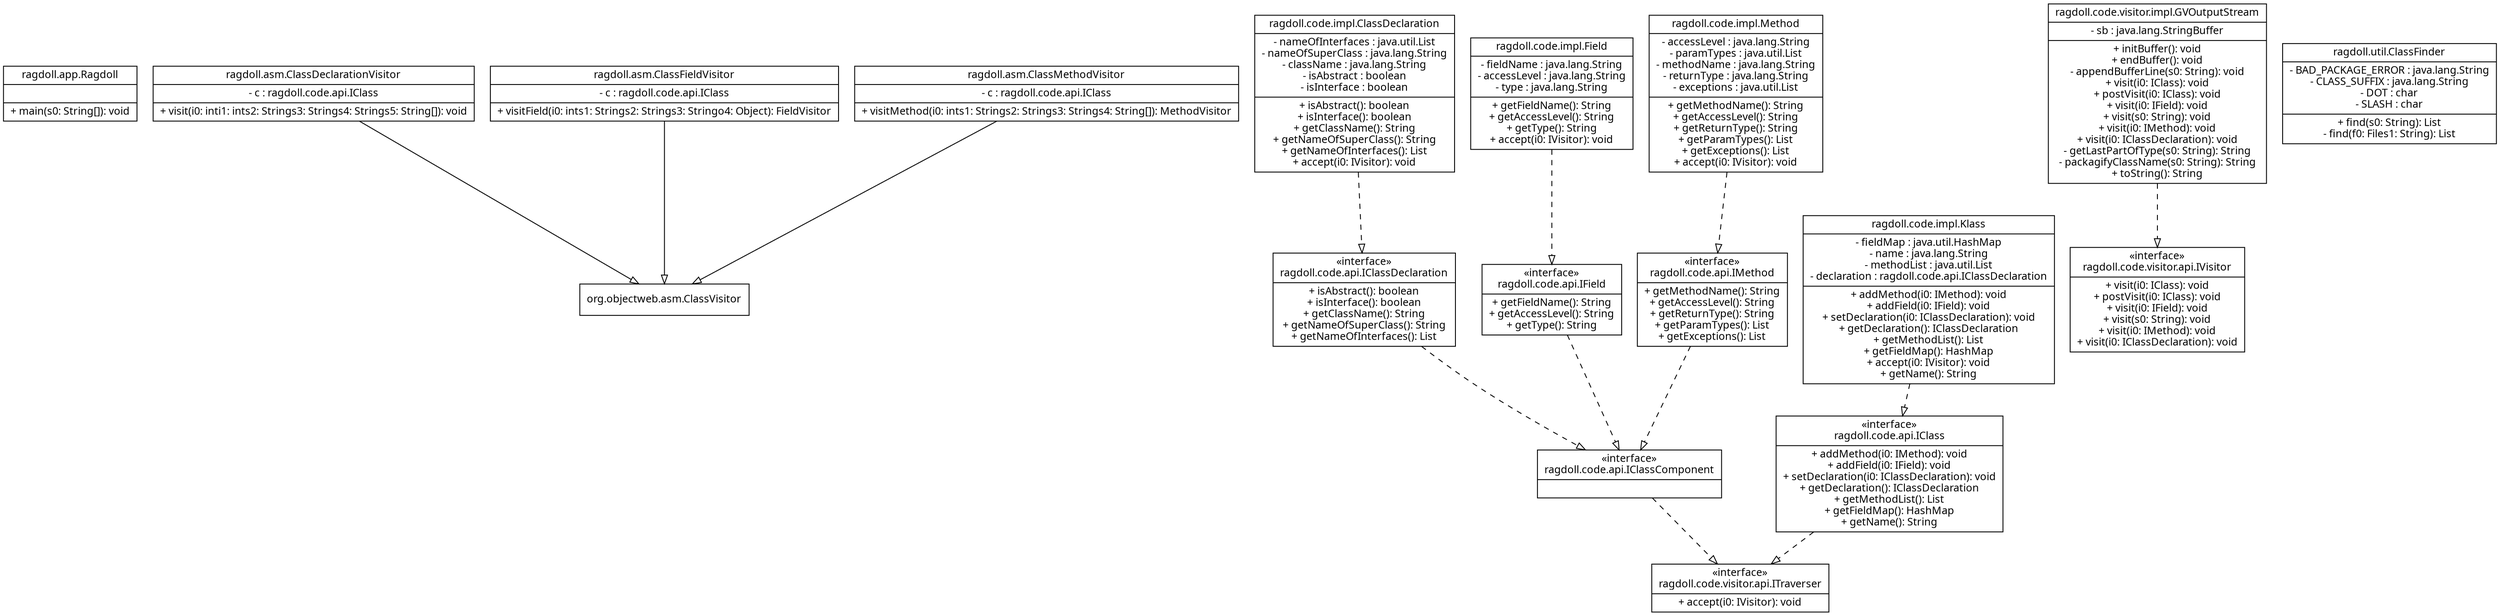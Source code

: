 digraph G {
fontname = "Times New Roman"
fontsize = 12
node [
fontname = "Times New Roman"
fontsize = 12
shape = "record"
]
"ragdoll.app.Ragdoll" [
label = <{ragdoll.app.Ragdoll||+ main(s0: String[]): void<br/>}>
]
edge [
style = "dashed"
arrowhead = "empty"
]
edge [
style = "solid"
arrowhead = "empty"
]
"ragdoll.asm.ClassDeclarationVisitor" [
label = <{ragdoll.asm.ClassDeclarationVisitor|- c : ragdoll.code.api.IClass<br/>|+ visit(i0: inti1: ints2: Strings3: Strings4: Strings5: String[]): void<br/>}>
]
edge [
style = "dashed"
arrowhead = "empty"
]
edge [
style = "solid"
arrowhead = "empty"
]
"ragdoll.asm.ClassDeclarationVisitor" -> "org.objectweb.asm.ClassVisitor"
"ragdoll.asm.ClassFieldVisitor" [
label = <{ragdoll.asm.ClassFieldVisitor|- c : ragdoll.code.api.IClass<br/>|+ visitField(i0: ints1: Strings2: Strings3: Stringo4: Object): FieldVisitor<br/>}>
]
edge [
style = "dashed"
arrowhead = "empty"
]
edge [
style = "solid"
arrowhead = "empty"
]
"ragdoll.asm.ClassFieldVisitor" -> "org.objectweb.asm.ClassVisitor"
"ragdoll.asm.ClassMethodVisitor" [
label = <{ragdoll.asm.ClassMethodVisitor|- c : ragdoll.code.api.IClass<br/>|+ visitMethod(i0: ints1: Strings2: Strings3: Strings4: String[]): MethodVisitor<br/>}>
]
edge [
style = "dashed"
arrowhead = "empty"
]
edge [
style = "solid"
arrowhead = "empty"
]
"ragdoll.asm.ClassMethodVisitor" -> "org.objectweb.asm.ClassVisitor"
"ragdoll.code.api.IClass" [
label = <{«interface»<br/>ragdoll.code.api.IClass|+ addMethod(i0: IMethod): void<br/>+ addField(i0: IField): void<br/>+ setDeclaration(i0: IClassDeclaration): void<br/>+ getDeclaration(): IClassDeclaration<br/>+ getMethodList(): List<br/>+ getFieldMap(): HashMap<br/>+ getName(): String<br/>}>
]
edge [
style = "dashed"
arrowhead = "empty"
]
"ragdoll.code.api.IClass" -> "ragdoll.code.visitor.api.ITraverser"
edge [
style = "solid"
arrowhead = "empty"
]
"ragdoll.code.api.IClassComponent" [
label = <{«interface»<br/>ragdoll.code.api.IClassComponent|}>
]
edge [
style = "dashed"
arrowhead = "empty"
]
"ragdoll.code.api.IClassComponent" -> "ragdoll.code.visitor.api.ITraverser"
edge [
style = "solid"
arrowhead = "empty"
]
"ragdoll.code.api.IClassDeclaration" [
label = <{«interface»<br/>ragdoll.code.api.IClassDeclaration|+ isAbstract(): boolean<br/>+ isInterface(): boolean<br/>+ getClassName(): String<br/>+ getNameOfSuperClass(): String<br/>+ getNameOfInterfaces(): List<br/>}>
]
edge [
style = "dashed"
arrowhead = "empty"
]
"ragdoll.code.api.IClassDeclaration" -> "ragdoll.code.api.IClassComponent"
edge [
style = "solid"
arrowhead = "empty"
]
"ragdoll.code.api.IField" [
label = <{«interface»<br/>ragdoll.code.api.IField|+ getFieldName(): String<br/>+ getAccessLevel(): String<br/>+ getType(): String<br/>}>
]
edge [
style = "dashed"
arrowhead = "empty"
]
"ragdoll.code.api.IField" -> "ragdoll.code.api.IClassComponent"
edge [
style = "solid"
arrowhead = "empty"
]
"ragdoll.code.api.IMethod" [
label = <{«interface»<br/>ragdoll.code.api.IMethod|+ getMethodName(): String<br/>+ getAccessLevel(): String<br/>+ getReturnType(): String<br/>+ getParamTypes(): List<br/>+ getExceptions(): List<br/>}>
]
edge [
style = "dashed"
arrowhead = "empty"
]
"ragdoll.code.api.IMethod" -> "ragdoll.code.api.IClassComponent"
edge [
style = "solid"
arrowhead = "empty"
]
"ragdoll.code.impl.ClassDeclaration" [
label = <{ragdoll.code.impl.ClassDeclaration|- nameOfInterfaces : java.util.List<br/>- nameOfSuperClass : java.lang.String<br/>- className : java.lang.String<br/>- isAbstract : boolean<br/>- isInterface : boolean<br/>|+ isAbstract(): boolean<br/>+ isInterface(): boolean<br/>+ getClassName(): String<br/>+ getNameOfSuperClass(): String<br/>+ getNameOfInterfaces(): List<br/>+ accept(i0: IVisitor): void<br/>}>
]
edge [
style = "dashed"
arrowhead = "empty"
]
"ragdoll.code.impl.ClassDeclaration" -> "ragdoll.code.api.IClassDeclaration"
edge [
style = "solid"
arrowhead = "empty"
]
"ragdoll.code.impl.Field" [
label = <{ragdoll.code.impl.Field|- fieldName : java.lang.String<br/>- accessLevel : java.lang.String<br/>- type : java.lang.String<br/>|+ getFieldName(): String<br/>+ getAccessLevel(): String<br/>+ getType(): String<br/>+ accept(i0: IVisitor): void<br/>}>
]
edge [
style = "dashed"
arrowhead = "empty"
]
"ragdoll.code.impl.Field" -> "ragdoll.code.api.IField"
edge [
style = "solid"
arrowhead = "empty"
]
"ragdoll.code.impl.Klass" [
label = <{ragdoll.code.impl.Klass|- fieldMap : java.util.HashMap<br/>- name : java.lang.String<br/>- methodList : java.util.List<br/>- declaration : ragdoll.code.api.IClassDeclaration<br/>|+ addMethod(i0: IMethod): void<br/>+ addField(i0: IField): void<br/>+ setDeclaration(i0: IClassDeclaration): void<br/>+ getDeclaration(): IClassDeclaration<br/>+ getMethodList(): List<br/>+ getFieldMap(): HashMap<br/>+ accept(i0: IVisitor): void<br/>+ getName(): String<br/>}>
]
edge [
style = "dashed"
arrowhead = "empty"
]
"ragdoll.code.impl.Klass" -> "ragdoll.code.api.IClass"
edge [
style = "solid"
arrowhead = "empty"
]
"ragdoll.code.impl.Method" [
label = <{ragdoll.code.impl.Method|- accessLevel : java.lang.String<br/>- paramTypes : java.util.List<br/>- methodName : java.lang.String<br/>- returnType : java.lang.String<br/>- exceptions : java.util.List<br/>|+ getMethodName(): String<br/>+ getAccessLevel(): String<br/>+ getReturnType(): String<br/>+ getParamTypes(): List<br/>+ getExceptions(): List<br/>+ accept(i0: IVisitor): void<br/>}>
]
edge [
style = "dashed"
arrowhead = "empty"
]
"ragdoll.code.impl.Method" -> "ragdoll.code.api.IMethod"
edge [
style = "solid"
arrowhead = "empty"
]
"ragdoll.code.visitor.api.ITraverser" [
label = <{«interface»<br/>ragdoll.code.visitor.api.ITraverser|+ accept(i0: IVisitor): void<br/>}>
]
edge [
style = "dashed"
arrowhead = "empty"
]
edge [
style = "solid"
arrowhead = "empty"
]
"ragdoll.code.visitor.api.IVisitor" [
label = <{«interface»<br/>ragdoll.code.visitor.api.IVisitor|+ visit(i0: IClass): void<br/>+ postVisit(i0: IClass): void<br/>+ visit(i0: IField): void<br/>+ visit(s0: String): void<br/>+ visit(i0: IMethod): void<br/>+ visit(i0: IClassDeclaration): void<br/>}>
]
edge [
style = "dashed"
arrowhead = "empty"
]
edge [
style = "solid"
arrowhead = "empty"
]
"ragdoll.code.visitor.impl.GVOutputStream" [
label = <{ragdoll.code.visitor.impl.GVOutputStream|- sb : java.lang.StringBuffer<br/>|+ initBuffer(): void<br/>+ endBuffer(): void<br/>- appendBufferLine(s0: String): void<br/>+ visit(i0: IClass): void<br/>+ postVisit(i0: IClass): void<br/>+ visit(i0: IField): void<br/>+ visit(s0: String): void<br/>+ visit(i0: IMethod): void<br/>+ visit(i0: IClassDeclaration): void<br/>- getLastPartOfType(s0: String): String<br/>- packagifyClassName(s0: String): String<br/>+ toString(): String<br/>}>
]
edge [
style = "dashed"
arrowhead = "empty"
]
"ragdoll.code.visitor.impl.GVOutputStream" -> "ragdoll.code.visitor.api.IVisitor"
edge [
style = "solid"
arrowhead = "empty"
]
"ragdoll.util.ClassFinder" [
label = <{ragdoll.util.ClassFinder|- BAD_PACKAGE_ERROR : java.lang.String<br/>- CLASS_SUFFIX : java.lang.String<br/>- DOT : char<br/>- SLASH : char<br/>|+ find(s0: String): List<br/>- find(f0: Files1: String): List<br/>}>
]
edge [
style = "dashed"
arrowhead = "empty"
]
edge [
style = "solid"
arrowhead = "empty"
]
}


